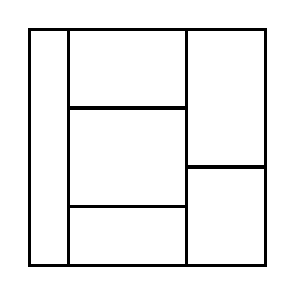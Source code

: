 \begin{tikzpicture}[very thick, scale=.5]
    \draw (0,0) rectangle (1,6);
    \draw (1,4) rectangle (4,6);
    \draw (1,3/2) rectangle (4,4);
    \draw (1,0) rectangle (4,3/2);
    \draw (4,5/2) rectangle (6,6);
    \draw (4,0) rectangle (6,5/2);
\end{tikzpicture}
